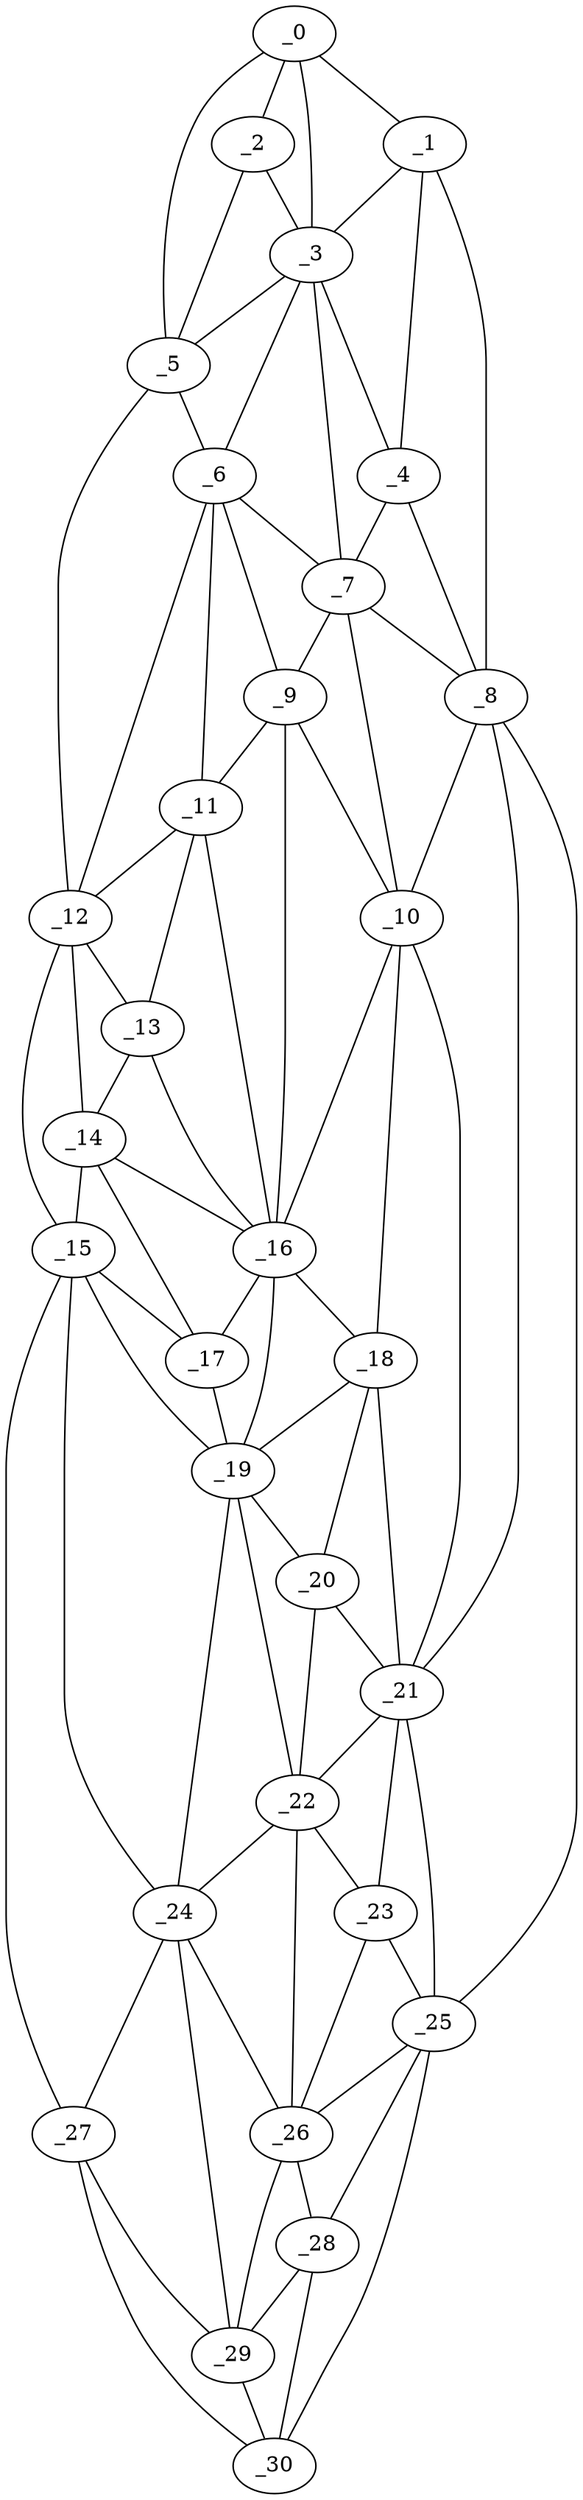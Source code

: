 graph "obj15__350.gxl" {
	_0	 [x=5,
		y=62];
	_1	 [x=12,
		y=82];
	_0 -- _1	 [valence=1];
	_2	 [x=16,
		y=59];
	_0 -- _2	 [valence=1];
	_3	 [x=18,
		y=64];
	_0 -- _3	 [valence=2];
	_5	 [x=26,
		y=52];
	_0 -- _5	 [valence=1];
	_1 -- _3	 [valence=1];
	_4	 [x=21,
		y=83];
	_1 -- _4	 [valence=2];
	_8	 [x=35,
		y=86];
	_1 -- _8	 [valence=1];
	_2 -- _3	 [valence=2];
	_2 -- _5	 [valence=2];
	_3 -- _4	 [valence=2];
	_3 -- _5	 [valence=1];
	_6	 [x=31,
		y=62];
	_3 -- _6	 [valence=1];
	_7	 [x=31,
		y=78];
	_3 -- _7	 [valence=2];
	_4 -- _7	 [valence=1];
	_4 -- _8	 [valence=1];
	_5 -- _6	 [valence=2];
	_12	 [x=49,
		y=47];
	_5 -- _12	 [valence=1];
	_6 -- _7	 [valence=1];
	_9	 [x=43,
		y=73];
	_6 -- _9	 [valence=2];
	_11	 [x=45,
		y=63];
	_6 -- _11	 [valence=1];
	_6 -- _12	 [valence=1];
	_7 -- _8	 [valence=2];
	_7 -- _9	 [valence=2];
	_10	 [x=43,
		y=81];
	_7 -- _10	 [valence=2];
	_8 -- _10	 [valence=2];
	_21	 [x=93,
		y=76];
	_8 -- _21	 [valence=2];
	_25	 [x=109,
		y=79];
	_8 -- _25	 [valence=1];
	_9 -- _10	 [valence=1];
	_9 -- _11	 [valence=2];
	_16	 [x=70,
		y=59];
	_9 -- _16	 [valence=2];
	_10 -- _16	 [valence=2];
	_18	 [x=81,
		y=66];
	_10 -- _18	 [valence=1];
	_10 -- _21	 [valence=2];
	_11 -- _12	 [valence=2];
	_13	 [x=51,
		y=53];
	_11 -- _13	 [valence=2];
	_11 -- _16	 [valence=2];
	_12 -- _13	 [valence=2];
	_14	 [x=60,
		y=50];
	_12 -- _14	 [valence=2];
	_15	 [x=65,
		y=45];
	_12 -- _15	 [valence=1];
	_13 -- _14	 [valence=2];
	_13 -- _16	 [valence=2];
	_14 -- _15	 [valence=1];
	_14 -- _16	 [valence=2];
	_17	 [x=73,
		y=54];
	_14 -- _17	 [valence=2];
	_15 -- _17	 [valence=2];
	_19	 [x=82,
		y=57];
	_15 -- _19	 [valence=1];
	_24	 [x=107,
		y=48];
	_15 -- _24	 [valence=2];
	_27	 [x=113,
		y=43];
	_15 -- _27	 [valence=1];
	_16 -- _17	 [valence=2];
	_16 -- _18	 [valence=2];
	_16 -- _19	 [valence=2];
	_17 -- _19	 [valence=2];
	_18 -- _19	 [valence=1];
	_20	 [x=89,
		y=65];
	_18 -- _20	 [valence=2];
	_18 -- _21	 [valence=1];
	_19 -- _20	 [valence=2];
	_22	 [x=97,
		y=66];
	_19 -- _22	 [valence=1];
	_19 -- _24	 [valence=2];
	_20 -- _21	 [valence=2];
	_20 -- _22	 [valence=2];
	_21 -- _22	 [valence=2];
	_23	 [x=104,
		y=72];
	_21 -- _23	 [valence=2];
	_21 -- _25	 [valence=2];
	_22 -- _23	 [valence=2];
	_22 -- _24	 [valence=2];
	_26	 [x=112,
		y=66];
	_22 -- _26	 [valence=1];
	_23 -- _25	 [valence=2];
	_23 -- _26	 [valence=2];
	_24 -- _26	 [valence=2];
	_24 -- _27	 [valence=1];
	_29	 [x=119,
		y=57];
	_24 -- _29	 [valence=1];
	_25 -- _26	 [valence=2];
	_28	 [x=117,
		y=70];
	_25 -- _28	 [valence=1];
	_30	 [x=125,
		y=66];
	_25 -- _30	 [valence=1];
	_26 -- _28	 [valence=2];
	_26 -- _29	 [valence=1];
	_27 -- _29	 [valence=1];
	_27 -- _30	 [valence=1];
	_28 -- _29	 [valence=2];
	_28 -- _30	 [valence=1];
	_29 -- _30	 [valence=2];
}
